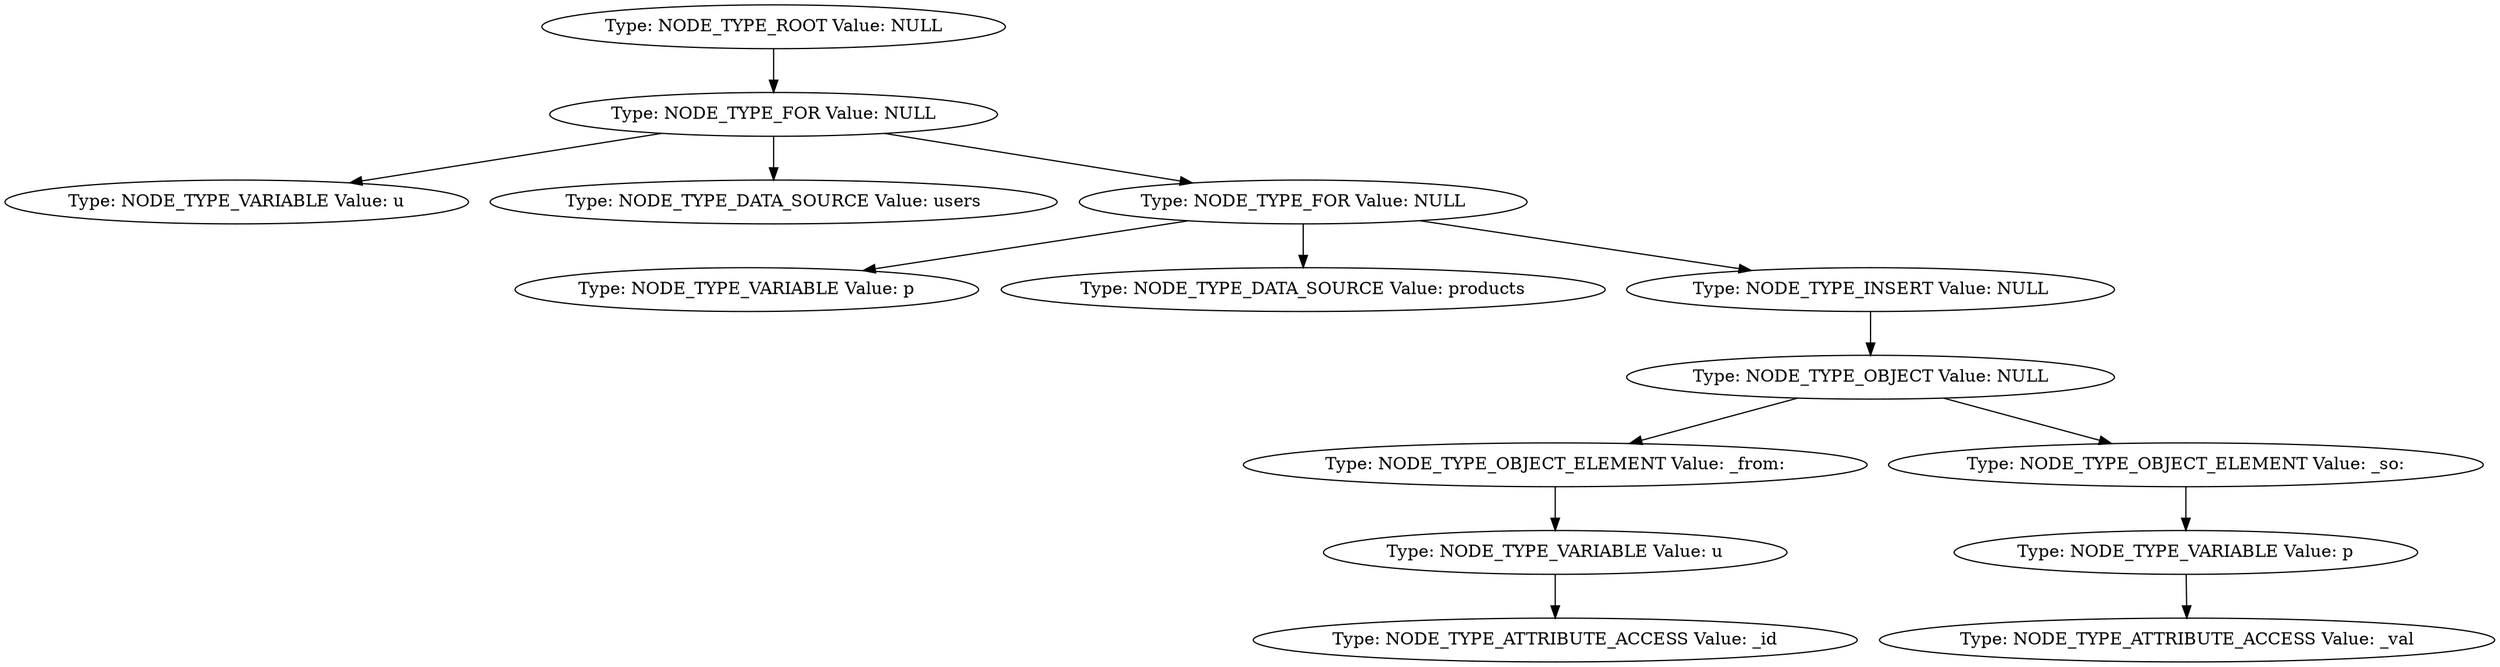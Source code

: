 digraph AstTree {
	0 [ label="Type: NODE_TYPE_ROOT Value: NULL" ];
		0 -> 1;
	1 [ label="Type: NODE_TYPE_FOR Value: NULL" ];
		1 -> 2;
	2 [ label="Type: NODE_TYPE_VARIABLE Value: u" ];
		1 -> 3;
	3 [ label="Type: NODE_TYPE_DATA_SOURCE Value: users" ];
		1 -> 4;
	4 [ label="Type: NODE_TYPE_FOR Value: NULL" ];
		4 -> 5;
	5 [ label="Type: NODE_TYPE_VARIABLE Value: p" ];
		4 -> 6;
	6 [ label="Type: NODE_TYPE_DATA_SOURCE Value: products" ];
		4 -> 7;
	7 [ label="Type: NODE_TYPE_INSERT Value: NULL" ];
		7 -> 8;
	8 [ label="Type: NODE_TYPE_OBJECT Value: NULL" ];
		8 -> 9;
	9 [ label="Type: NODE_TYPE_OBJECT_ELEMENT Value: _from:" ];
		9 -> 10;
	10 [ label="Type: NODE_TYPE_VARIABLE Value: u" ];
		10 -> 11;
	11 [ label="Type: NODE_TYPE_ATTRIBUTE_ACCESS Value: _id" ];
		8 -> 12;
	12 [ label="Type: NODE_TYPE_OBJECT_ELEMENT Value: _so:" ];
		12 -> 13;
	13 [ label="Type: NODE_TYPE_VARIABLE Value: p" ];
		13 -> 14;
	14 [ label="Type: NODE_TYPE_ATTRIBUTE_ACCESS Value: _val" ];
}
